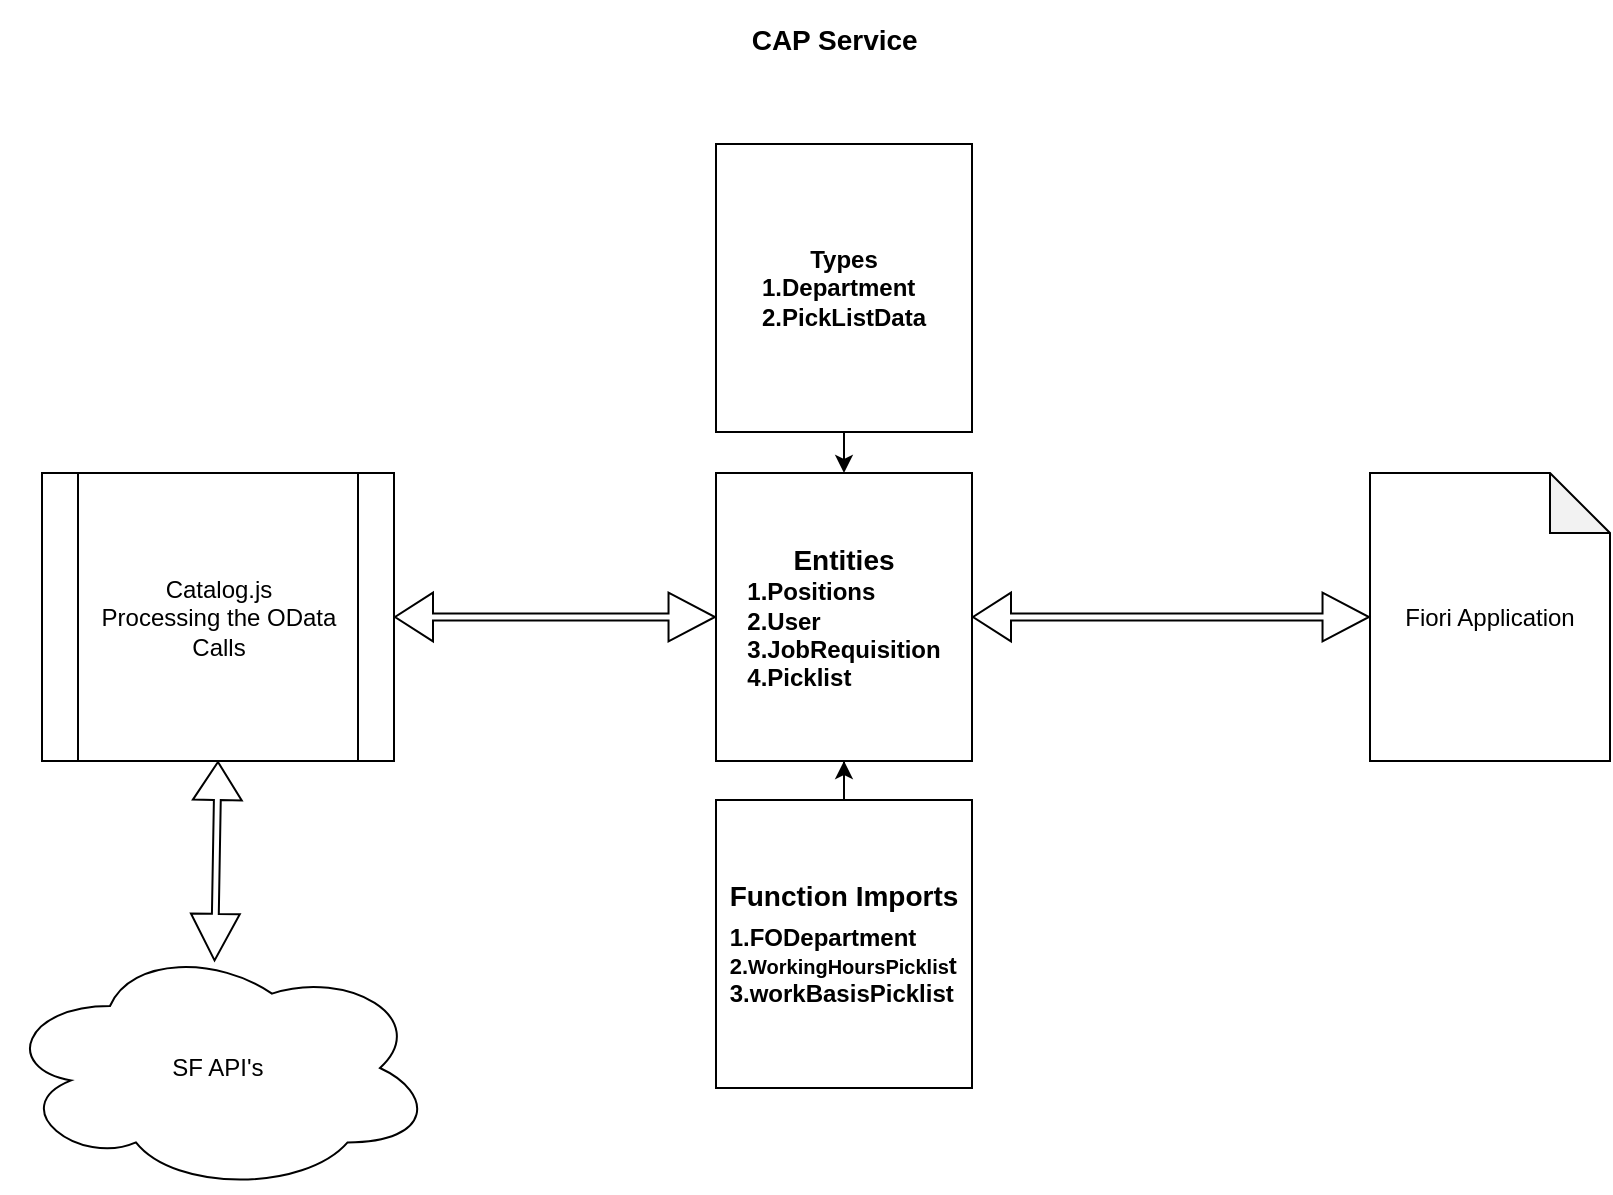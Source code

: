 <mxfile version="24.3.1" type="github">
  <diagram name="Page-1" id="DbE8vXcZzuNqbDyXq-6h">
    <mxGraphModel dx="1445" dy="730" grid="1" gridSize="8" guides="1" tooltips="1" connect="1" arrows="1" fold="1" page="1" pageScale="1" pageWidth="850" pageHeight="1100" math="0" shadow="0">
      <root>
        <mxCell id="0" />
        <mxCell id="1" parent="0" />
        <mxCell id="cL2MhARCE4FPFK8lsF4o-5" value="&lt;b style=&quot;font-size: 14px;&quot;&gt;CAP Service&lt;span style=&quot;white-space: pre;&quot;&gt;&#x9;&lt;/span&gt;&lt;/b&gt;" style="text;html=1;align=center;verticalAlign=middle;resizable=0;points=[];autosize=1;strokeColor=none;fillColor=none;" vertex="1" parent="1">
          <mxGeometry x="369" y="16" width="112" height="40" as="geometry" />
        </mxCell>
        <mxCell id="cL2MhARCE4FPFK8lsF4o-6" value="&lt;b&gt;&lt;font style=&quot;font-size: 14px;&quot;&gt;Entities&lt;/font&gt;&lt;br&gt;&lt;div style=&quot;text-align: left;&quot;&gt;&lt;b style=&quot;background-color: initial;&quot;&gt;1.Positions&lt;/b&gt;&lt;/div&gt;&lt;div style=&quot;&quot;&gt;&lt;div style=&quot;text-align: left;&quot;&gt;&lt;b style=&quot;background-color: initial;&quot;&gt;2.User&lt;/b&gt;&lt;/div&gt;&lt;b style=&quot;background-color: initial;&quot;&gt;&lt;div style=&quot;text-align: left;&quot;&gt;&lt;b style=&quot;background-color: initial;&quot;&gt;3.JobRequisition&lt;/b&gt;&lt;/div&gt;&lt;div style=&quot;text-align: left;&quot;&gt;&lt;b style=&quot;background-color: initial;&quot;&gt;4.Picklist&lt;/b&gt;&lt;/div&gt;&lt;/b&gt;&lt;/div&gt;&lt;/b&gt;" style="whiteSpace=wrap;html=1;align=center;" vertex="1" parent="1">
          <mxGeometry x="361" y="252.5" width="128" height="144" as="geometry" />
        </mxCell>
        <mxCell id="cL2MhARCE4FPFK8lsF4o-21" style="edgeStyle=orthogonalEdgeStyle;rounded=0;orthogonalLoop=1;jettySize=auto;html=1;exitX=0.5;exitY=1;exitDx=0;exitDy=0;entryX=0.5;entryY=0;entryDx=0;entryDy=0;" edge="1" parent="1" source="cL2MhARCE4FPFK8lsF4o-7" target="cL2MhARCE4FPFK8lsF4o-6">
          <mxGeometry relative="1" as="geometry" />
        </mxCell>
        <mxCell id="cL2MhARCE4FPFK8lsF4o-7" value="&lt;b&gt;Types&lt;br&gt;&lt;div style=&quot;text-align: left;&quot;&gt;&lt;b style=&quot;background-color: initial;&quot;&gt;1.Department&lt;/b&gt;&lt;/div&gt;&lt;div style=&quot;text-align: left;&quot;&gt;&lt;b style=&quot;background-color: initial;&quot;&gt;2.PickListData&lt;/b&gt;&lt;/div&gt;&lt;/b&gt;" style="whiteSpace=wrap;html=1;align=center;" vertex="1" parent="1">
          <mxGeometry x="361" y="88" width="128" height="144" as="geometry" />
        </mxCell>
        <mxCell id="cL2MhARCE4FPFK8lsF4o-22" style="edgeStyle=orthogonalEdgeStyle;rounded=0;orthogonalLoop=1;jettySize=auto;html=1;exitX=0.5;exitY=0;exitDx=0;exitDy=0;" edge="1" parent="1" source="cL2MhARCE4FPFK8lsF4o-8" target="cL2MhARCE4FPFK8lsF4o-6">
          <mxGeometry relative="1" as="geometry" />
        </mxCell>
        <mxCell id="cL2MhARCE4FPFK8lsF4o-8" value="&lt;sup&gt;&lt;font style=&quot;font-size: 14px;&quot;&gt;&lt;b&gt;Function Imports&lt;/b&gt;&lt;/font&gt;&lt;/sup&gt;&lt;br&gt;&lt;div style=&quot;font-weight: bold; text-align: left;&quot;&gt;&lt;b style=&quot;background-color: initial;&quot;&gt;1.FODepartment&lt;/b&gt;&lt;/div&gt;&lt;div style=&quot;font-weight: bold; text-align: left;&quot;&gt;&lt;b style=&quot;background-color: initial;&quot;&gt;&lt;span style=&quot;font-size: 11px;&quot;&gt;2.&lt;/span&gt;&lt;font style=&quot;font-size: 10px;&quot;&gt;WorkingHoursPicklis&lt;/font&gt;&lt;span style=&quot;&quot;&gt;t&lt;br&gt;3.workBasisPicklist&lt;/span&gt;&lt;/b&gt;&lt;/div&gt;" style="whiteSpace=wrap;html=1;align=center;" vertex="1" parent="1">
          <mxGeometry x="361" y="416" width="128" height="144" as="geometry" />
        </mxCell>
        <mxCell id="cL2MhARCE4FPFK8lsF4o-9" value="Catalog.js&lt;br&gt;Processing the OData Calls" style="shape=process;whiteSpace=wrap;html=1;backgroundOutline=1;" vertex="1" parent="1">
          <mxGeometry x="24" y="252.5" width="176" height="144" as="geometry" />
        </mxCell>
        <mxCell id="cL2MhARCE4FPFK8lsF4o-10" value="Fiori Application" style="shape=note;whiteSpace=wrap;html=1;backgroundOutline=1;darkOpacity=0.05;" vertex="1" parent="1">
          <mxGeometry x="688" y="252.5" width="120" height="144" as="geometry" />
        </mxCell>
        <mxCell id="cL2MhARCE4FPFK8lsF4o-14" value="" style="shape=flexArrow;endArrow=classic;startArrow=classic;html=1;rounded=0;exitX=1;exitY=0.5;exitDx=0;exitDy=0;width=3.429;endSize=7.411;entryX=0;entryY=0.5;entryDx=0;entryDy=0;" edge="1" parent="1" source="cL2MhARCE4FPFK8lsF4o-9" target="cL2MhARCE4FPFK8lsF4o-6">
          <mxGeometry width="100" height="100" relative="1" as="geometry">
            <mxPoint x="184.002" y="323.79" as="sourcePoint" />
            <mxPoint x="336" y="400" as="targetPoint" />
          </mxGeometry>
        </mxCell>
        <mxCell id="cL2MhARCE4FPFK8lsF4o-15" value="" style="shape=flexArrow;endArrow=classic;startArrow=classic;html=1;rounded=0;width=3.429;endSize=7.411;entryX=0;entryY=0.5;entryDx=0;entryDy=0;entryPerimeter=0;" edge="1" parent="1" source="cL2MhARCE4FPFK8lsF4o-6" target="cL2MhARCE4FPFK8lsF4o-10">
          <mxGeometry width="100" height="100" relative="1" as="geometry">
            <mxPoint x="512" y="336" as="sourcePoint" />
            <mxPoint x="673" y="336" as="targetPoint" />
          </mxGeometry>
        </mxCell>
        <mxCell id="cL2MhARCE4FPFK8lsF4o-17" value="SF API&#39;s" style="ellipse;shape=cloud;whiteSpace=wrap;html=1;" vertex="1" parent="1">
          <mxGeometry x="4" y="488" width="216" height="124" as="geometry" />
        </mxCell>
        <mxCell id="cL2MhARCE4FPFK8lsF4o-18" value="" style="shape=flexArrow;endArrow=classic;startArrow=classic;html=1;rounded=0;exitX=0.5;exitY=1;exitDx=0;exitDy=0;width=3.429;endSize=7.411;entryX=0.492;entryY=0.07;entryDx=0;entryDy=0;entryPerimeter=0;" edge="1" parent="1" source="cL2MhARCE4FPFK8lsF4o-9" target="cL2MhARCE4FPFK8lsF4o-17">
          <mxGeometry width="100" height="100" relative="1" as="geometry">
            <mxPoint x="24" y="440" as="sourcePoint" />
            <mxPoint x="185" y="440" as="targetPoint" />
          </mxGeometry>
        </mxCell>
      </root>
    </mxGraphModel>
  </diagram>
</mxfile>
